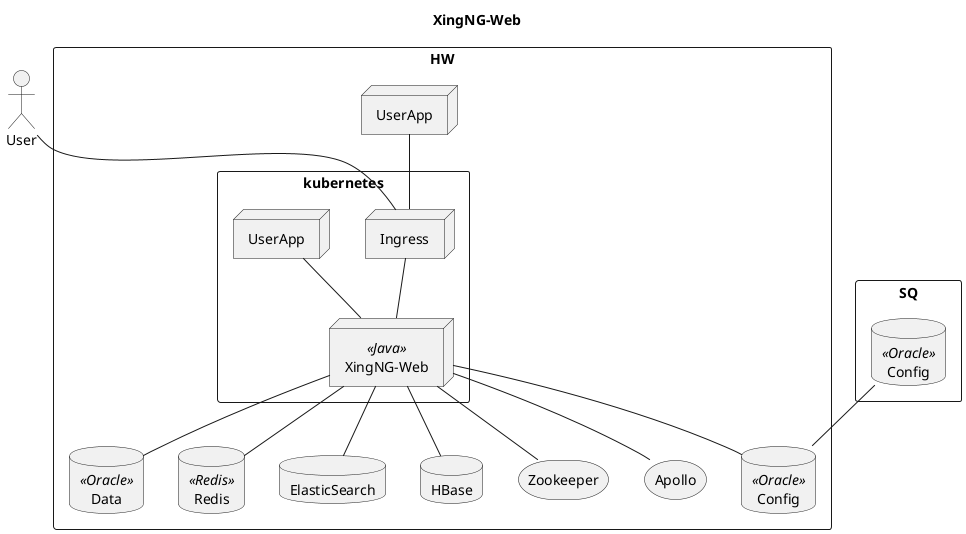 @startuml

title XingNG-Web

actor User
rectangle SQ {
    database Config <<Oracle>> as sq_config_db
}

rectangle HW {
    rectangle "kubernetes"{
     node "XingNG-Web" <<Java>> as gui
     node Ingress

     node "UserApp" as userapp1
    }

    node "UserApp" as userapp2
    database Config <<Oracle>> as hw_config_db
    database Data <<Oracle>> as hw_data_db
    database Redis <<Redis>> as redis
    database ElasticSearch as es
    database HBase as hbase
    storage Zookeeper as zk
    storage Apollo as apollo
}

User -- Ingress
sq_config_db -- hw_config_db
gui -- hw_config_db
gui -- redis
gui -- hbase
gui -- es
gui -- zk
gui -- apollo
gui -up- Ingress
gui -- hw_data_db
userapp1 -- gui
userapp2 -- Ingress

@enduml